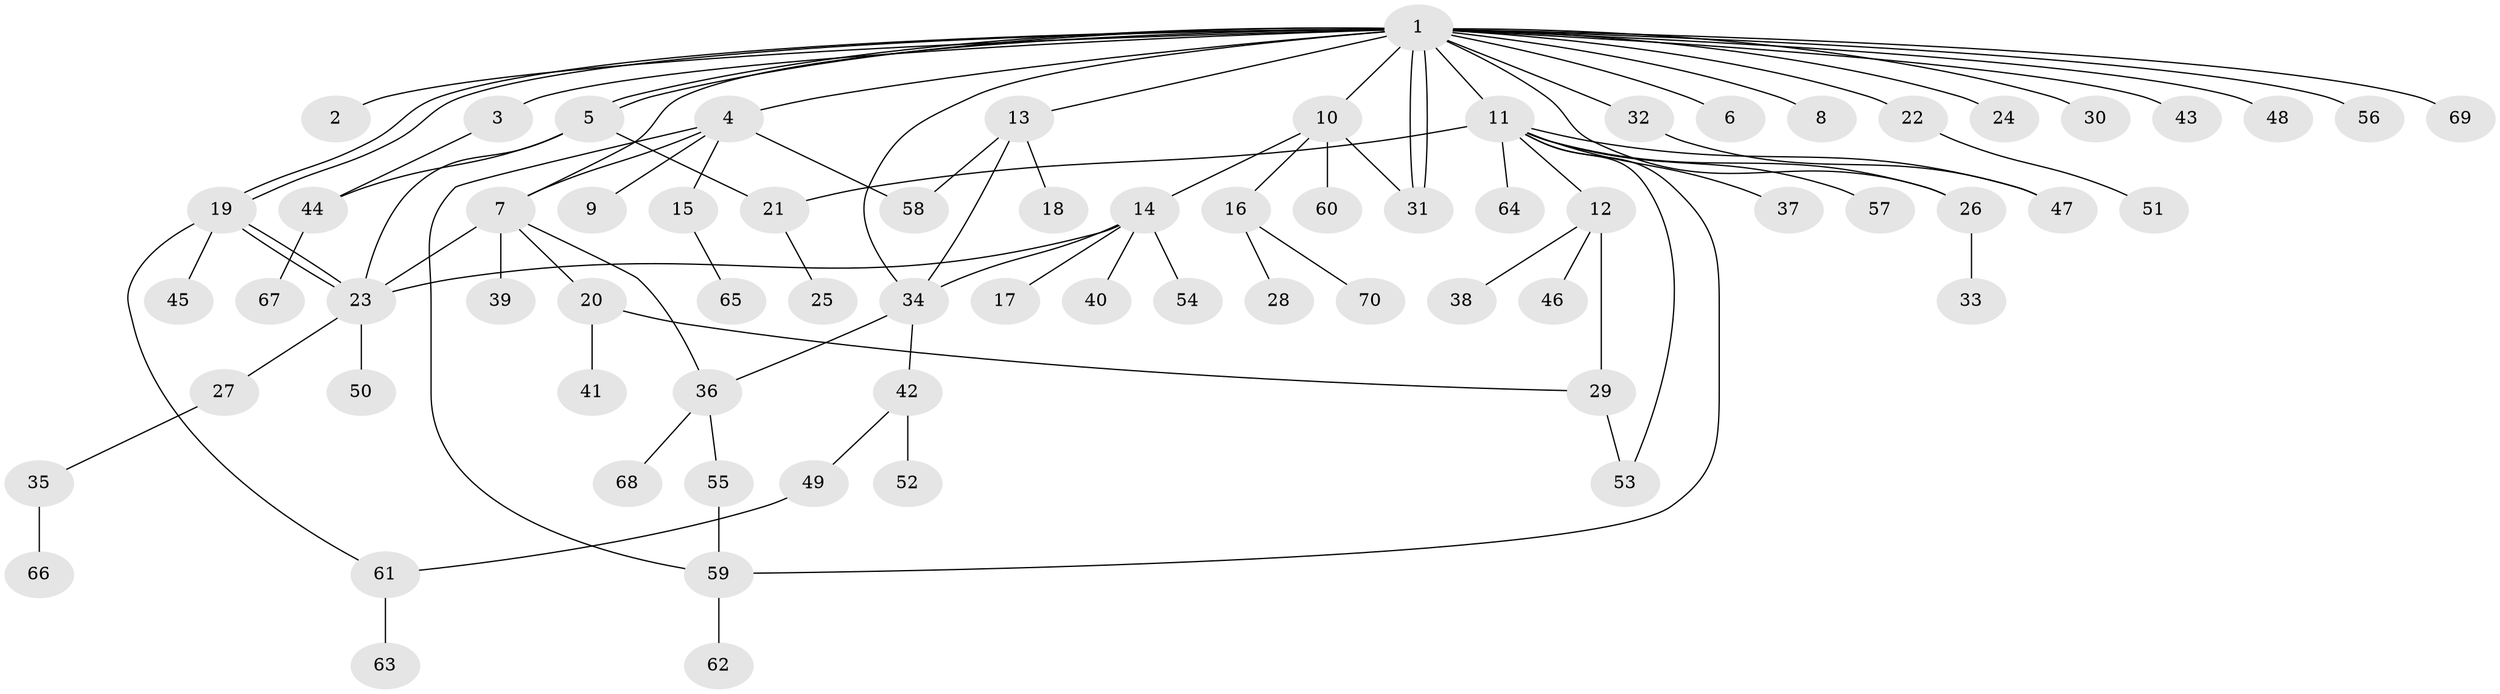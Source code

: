 // coarse degree distribution, {25: 0.0196078431372549, 1: 0.5686274509803921, 3: 0.09803921568627451, 6: 0.0392156862745098, 9: 0.0392156862745098, 7: 0.0196078431372549, 4: 0.0196078431372549, 5: 0.0392156862745098, 2: 0.1568627450980392}
// Generated by graph-tools (version 1.1) at 2025/23/03/03/25 07:23:49]
// undirected, 70 vertices, 91 edges
graph export_dot {
graph [start="1"]
  node [color=gray90,style=filled];
  1;
  2;
  3;
  4;
  5;
  6;
  7;
  8;
  9;
  10;
  11;
  12;
  13;
  14;
  15;
  16;
  17;
  18;
  19;
  20;
  21;
  22;
  23;
  24;
  25;
  26;
  27;
  28;
  29;
  30;
  31;
  32;
  33;
  34;
  35;
  36;
  37;
  38;
  39;
  40;
  41;
  42;
  43;
  44;
  45;
  46;
  47;
  48;
  49;
  50;
  51;
  52;
  53;
  54;
  55;
  56;
  57;
  58;
  59;
  60;
  61;
  62;
  63;
  64;
  65;
  66;
  67;
  68;
  69;
  70;
  1 -- 2;
  1 -- 3;
  1 -- 4;
  1 -- 5;
  1 -- 5;
  1 -- 6;
  1 -- 7;
  1 -- 8;
  1 -- 10;
  1 -- 11;
  1 -- 13;
  1 -- 19;
  1 -- 19;
  1 -- 22;
  1 -- 24;
  1 -- 26;
  1 -- 30;
  1 -- 31;
  1 -- 31;
  1 -- 32;
  1 -- 34;
  1 -- 43;
  1 -- 48;
  1 -- 56;
  1 -- 69;
  3 -- 44;
  4 -- 7;
  4 -- 9;
  4 -- 15;
  4 -- 58;
  4 -- 59;
  5 -- 21;
  5 -- 23;
  5 -- 44;
  7 -- 20;
  7 -- 23;
  7 -- 36;
  7 -- 39;
  10 -- 14;
  10 -- 16;
  10 -- 31;
  10 -- 60;
  11 -- 12;
  11 -- 21;
  11 -- 26;
  11 -- 37;
  11 -- 47;
  11 -- 53;
  11 -- 57;
  11 -- 59;
  11 -- 64;
  12 -- 29;
  12 -- 38;
  12 -- 46;
  13 -- 18;
  13 -- 34;
  13 -- 58;
  14 -- 17;
  14 -- 23;
  14 -- 34;
  14 -- 40;
  14 -- 54;
  15 -- 65;
  16 -- 28;
  16 -- 70;
  19 -- 23;
  19 -- 23;
  19 -- 45;
  19 -- 61;
  20 -- 29;
  20 -- 41;
  21 -- 25;
  22 -- 51;
  23 -- 27;
  23 -- 50;
  26 -- 33;
  27 -- 35;
  29 -- 53;
  32 -- 47;
  34 -- 36;
  34 -- 42;
  35 -- 66;
  36 -- 55;
  36 -- 68;
  42 -- 49;
  42 -- 52;
  44 -- 67;
  49 -- 61;
  55 -- 59;
  59 -- 62;
  61 -- 63;
}
